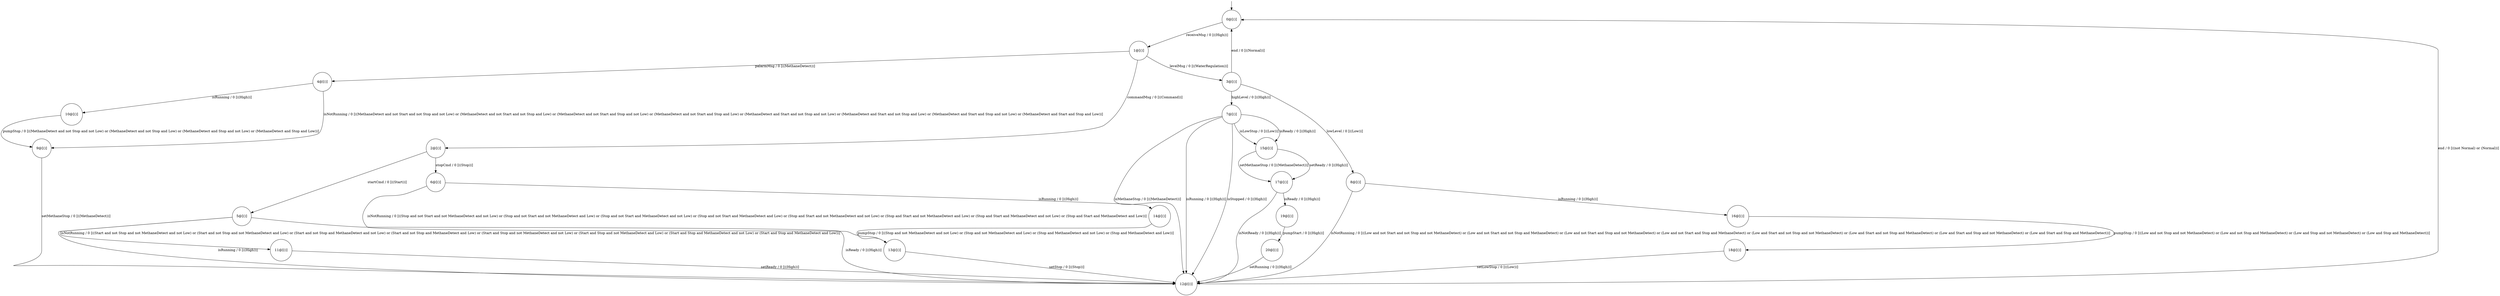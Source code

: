 digraph g {
	edge [lblstyle="above, sloped"];
	s0 [shape="circle" label="0@[()]"];
	s1 [shape="circle" label="1@[()]"];
	s2 [shape="circle" label="2@[()]"];
	s3 [shape="circle" label="3@[()]"];
	s4 [shape="circle" label="4@[()]"];
	s5 [shape="circle" label="5@[()]"];
	s6 [shape="circle" label="6@[()]"];
	s7 [shape="circle" label="7@[()]"];
	s8 [shape="circle" label="8@[()]"];
	s9 [shape="circle" label="9@[()]"];
	s10 [shape="circle" label="10@[()]"];
	s11 [shape="circle" label="11@[()]"];
	s12 [shape="circle" label="12@[()]"];
	s13 [shape="circle" label="13@[()]"];
	s14 [shape="circle" label="14@[()]"];
	s15 [shape="circle" label="15@[()]"];
	s16 [shape="circle" label="16@[()]"];
	s17 [shape="circle" label="17@[()]"];
	s18 [shape="circle" label="18@[()]"];
	s19 [shape="circle" label="19@[()]"];
	s20 [shape="circle" label="20@[()]"];
	s0 -> s1 [label="receiveMsg / 0 [((High))]"];
	s1 -> s2 [label="commandMsg / 0 [((Command))]"];
	s1 -> s3 [label="levelMsg / 0 [((WaterRegulation))]"];
	s1 -> s4 [label="palarmMsg / 0 [((MethaneDetect))]"];
	s2 -> s5 [label="startCmd / 0 [((Start))]"];
	s2 -> s6 [label="stopCmd / 0 [((Stop))]"];
	s3 -> s0 [label="end / 0 [((Normal))]"];
	s3 -> s7 [label="highLevel / 0 [((High))]"];
	s3 -> s8 [label="lowLevel / 0 [((Low))]"];
	s4 -> s9 [label="isNotRunning / 0 [((MethaneDetect and not Start and not Stop and not Low) or (MethaneDetect and not Start and not Stop and Low) or (MethaneDetect and not Start and Stop and not Low) or (MethaneDetect and not Start and Stop and Low) or (MethaneDetect and Start and not Stop and not Low) or (MethaneDetect and Start and not Stop and Low) or (MethaneDetect and Start and Stop and not Low) or (MethaneDetect and Start and Stop and Low))]"];
	s4 -> s10 [label="isRunning / 0 [((High))]"];
	s5 -> s11 [label="isNotRunning / 0 [((Start and not Stop and not MethaneDetect and not Low) or (Start and not Stop and not MethaneDetect and Low) or (Start and not Stop and MethaneDetect and not Low) or (Start and not Stop and MethaneDetect and Low) or (Start and Stop and not MethaneDetect and not Low) or (Start and Stop and not MethaneDetect and Low) or (Start and Stop and MethaneDetect and not Low) or (Start and Stop and MethaneDetect and Low))]"];
	s5 -> s12 [label="isReady / 0 [((High))]"];
	s5 -> s12 [label="isRunning / 0 [((High))]"];
	s6 -> s13 [label="isNotRunning / 0 [((Stop and not Start and not MethaneDetect and not Low) or (Stop and not Start and not MethaneDetect and Low) or (Stop and not Start and MethaneDetect and not Low) or (Stop and not Start and MethaneDetect and Low) or (Stop and Start and not MethaneDetect and not Low) or (Stop and Start and not MethaneDetect and Low) or (Stop and Start and MethaneDetect and not Low) or (Stop and Start and MethaneDetect and Low))]"];
	s6 -> s14 [label="isRunning / 0 [((High))]"];
	s7 -> s15 [label="isLowStop / 0 [((Low))]"];
	s7 -> s12 [label="isMethaneStop / 0 [((MethaneDetect))]"];
	s7 -> s15 [label="isReady / 0 [((High))]"];
	s7 -> s12 [label="isRunning / 0 [((High))]"];
	s7 -> s12 [label="isStopped / 0 [((High))]"];
	s8 -> s12 [label="isNotRunning / 0 [((Low and not Start and not Stop and not MethaneDetect) or (Low and not Start and not Stop and MethaneDetect) or (Low and not Start and Stop and not MethaneDetect) or (Low and not Start and Stop and MethaneDetect) or (Low and Start and not Stop and not MethaneDetect) or (Low and Start and not Stop and MethaneDetect) or (Low and Start and Stop and not MethaneDetect) or (Low and Start and Stop and MethaneDetect))]"];
	s8 -> s16 [label="isRunning / 0 [((High))]"];
	s9 -> s12 [label="setMethaneStop / 0 [((MethaneDetect))]"];
	s10 -> s9 [label="pumpStop / 0 [((MethaneDetect and not Stop and not Low) or (MethaneDetect and not Stop and Low) or (MethaneDetect and Stop and not Low) or (MethaneDetect and Stop and Low))]"];
	s11 -> s12 [label="setReady / 0 [((High))]"];
	s12 -> s0 [label="end / 0 [((not Normal) or (Normal))]"];
	s13 -> s12 [label="setStop / 0 [((Stop))]"];
	s14 -> s13 [label="pumpStop / 0 [((Stop and not MethaneDetect and not Low) or (Stop and not MethaneDetect and Low) or (Stop and MethaneDetect and not Low) or (Stop and MethaneDetect and Low))]"];
	s15 -> s17 [label="setMethaneStop / 0 [((MethaneDetect))]"];
	s15 -> s17 [label="setReady / 0 [((High))]"];
	s16 -> s18 [label="pumpStop / 0 [((Low and not Stop and not MethaneDetect) or (Low and not Stop and MethaneDetect) or (Low and Stop and not MethaneDetect) or (Low and Stop and MethaneDetect))]"];
	s17 -> s12 [label="isNotReady / 0 [((High))]"];
	s17 -> s19 [label="isReady / 0 [((High))]"];
	s18 -> s12 [label="setLowStop / 0 [((Low))]"];
	s19 -> s20 [label="pumpStart / 0 [((High))]"];
	s20 -> s12 [label="setRunning / 0 [((High))]"];
	__start0 [label="" shape="none" width="0" height="0"];
	__start0 -> s0;
}